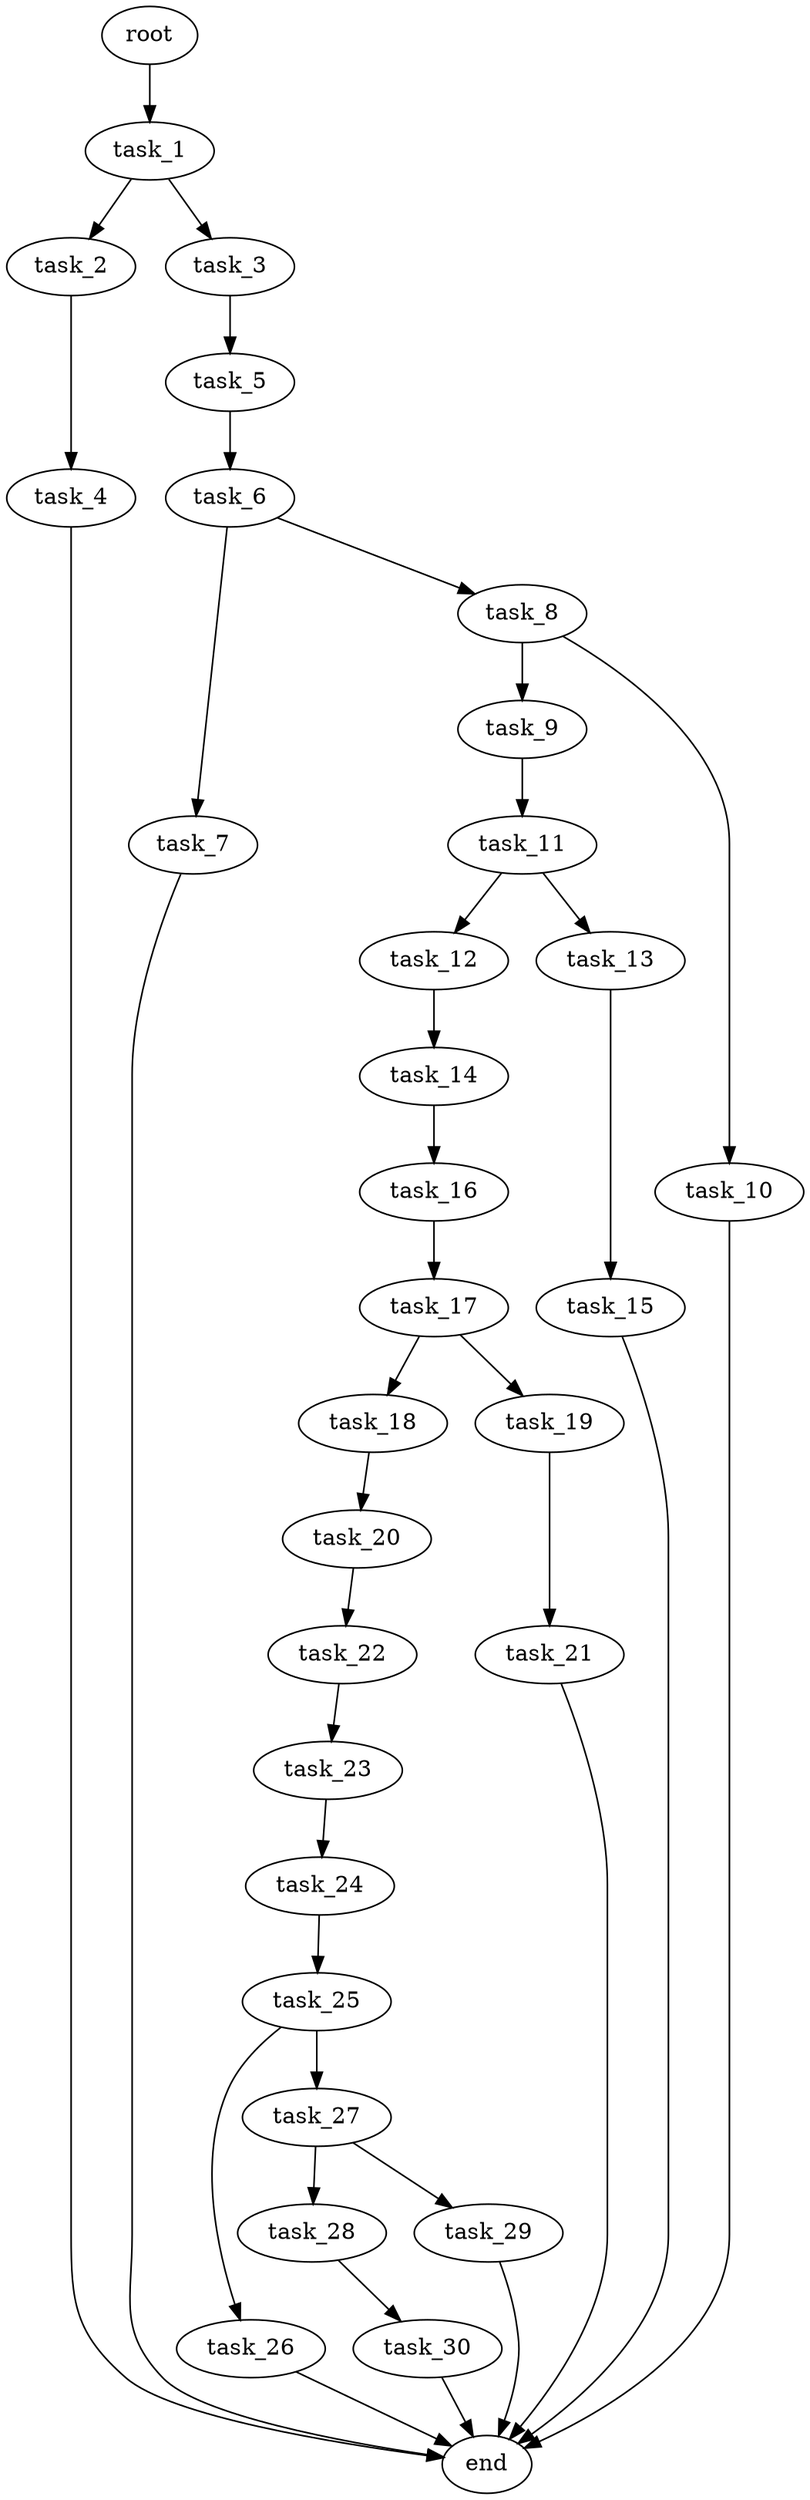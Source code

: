 digraph G {
  root [size="0.000000e+00"];
  task_1 [size="4.279735e+09"];
  task_2 [size="9.314903e+09"];
  task_3 [size="9.308514e+09"];
  task_4 [size="9.868728e+09"];
  task_5 [size="8.571143e+09"];
  task_6 [size="9.052122e+09"];
  task_7 [size="7.343043e+09"];
  task_8 [size="2.939336e+09"];
  task_9 [size="1.951574e+09"];
  task_10 [size="1.432471e+09"];
  task_11 [size="5.201024e+09"];
  task_12 [size="5.719354e+09"];
  task_13 [size="8.568169e+09"];
  task_14 [size="5.046862e+09"];
  task_15 [size="1.279486e+09"];
  task_16 [size="7.968411e+09"];
  task_17 [size="3.014182e+09"];
  task_18 [size="6.730949e+09"];
  task_19 [size="5.487918e+09"];
  task_20 [size="8.747983e+09"];
  task_21 [size="1.681360e+09"];
  task_22 [size="4.463421e+09"];
  task_23 [size="1.157671e+09"];
  task_24 [size="6.626758e+09"];
  task_25 [size="2.409775e+09"];
  task_26 [size="2.117197e+09"];
  task_27 [size="7.532772e+09"];
  task_28 [size="6.597791e+09"];
  task_29 [size="8.952287e+08"];
  task_30 [size="4.349499e+09"];
  end [size="0.000000e+00"];

  root -> task_1 [size="1.000000e-12"];
  task_1 -> task_2 [size="9.314903e+08"];
  task_1 -> task_3 [size="9.308514e+08"];
  task_2 -> task_4 [size="9.868728e+08"];
  task_3 -> task_5 [size="8.571143e+08"];
  task_4 -> end [size="1.000000e-12"];
  task_5 -> task_6 [size="9.052122e+08"];
  task_6 -> task_7 [size="7.343043e+08"];
  task_6 -> task_8 [size="2.939336e+08"];
  task_7 -> end [size="1.000000e-12"];
  task_8 -> task_9 [size="1.951574e+08"];
  task_8 -> task_10 [size="1.432471e+08"];
  task_9 -> task_11 [size="5.201024e+08"];
  task_10 -> end [size="1.000000e-12"];
  task_11 -> task_12 [size="5.719354e+08"];
  task_11 -> task_13 [size="8.568169e+08"];
  task_12 -> task_14 [size="5.046862e+08"];
  task_13 -> task_15 [size="1.279486e+08"];
  task_14 -> task_16 [size="7.968411e+08"];
  task_15 -> end [size="1.000000e-12"];
  task_16 -> task_17 [size="3.014182e+08"];
  task_17 -> task_18 [size="6.730949e+08"];
  task_17 -> task_19 [size="5.487918e+08"];
  task_18 -> task_20 [size="8.747983e+08"];
  task_19 -> task_21 [size="1.681360e+08"];
  task_20 -> task_22 [size="4.463421e+08"];
  task_21 -> end [size="1.000000e-12"];
  task_22 -> task_23 [size="1.157671e+08"];
  task_23 -> task_24 [size="6.626758e+08"];
  task_24 -> task_25 [size="2.409775e+08"];
  task_25 -> task_26 [size="2.117197e+08"];
  task_25 -> task_27 [size="7.532772e+08"];
  task_26 -> end [size="1.000000e-12"];
  task_27 -> task_28 [size="6.597791e+08"];
  task_27 -> task_29 [size="8.952287e+07"];
  task_28 -> task_30 [size="4.349499e+08"];
  task_29 -> end [size="1.000000e-12"];
  task_30 -> end [size="1.000000e-12"];
}
